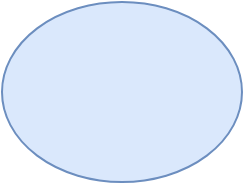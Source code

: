 <mxfile>
    <diagram id="FoeUkA5Rd77jRQWuStRj" name="Página-1">
        <mxGraphModel dx="438" dy="443" grid="1" gridSize="10" guides="1" tooltips="1" connect="1" arrows="1" fold="1" page="1" pageScale="1" pageWidth="827" pageHeight="1169" math="0" shadow="0">
            <root>
                <mxCell id="0"/>
                <mxCell id="1" parent="0"/>
                <mxCell id="2" value="" style="ellipse;whiteSpace=wrap;html=1;fillColor=#dae8fc;strokeColor=#6c8ebf;" vertex="1" parent="1">
                    <mxGeometry x="140" y="50" width="120" height="90" as="geometry"/>
                </mxCell>
            </root>
        </mxGraphModel>
    </diagram>
</mxfile>